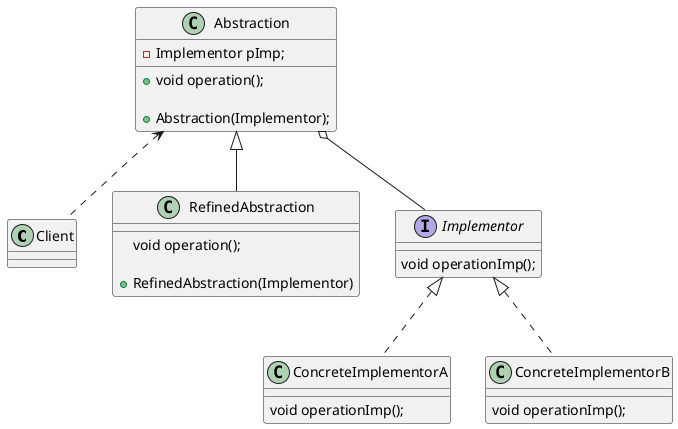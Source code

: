 @startuml
'https://plantuml.com/class-diagram

class Client{}

class Abstraction{
    - Implementor pImp;

    + void operation();

    + Abstraction(Implementor);
}

Class RefinedAbstraction{
    void operation();

    + RefinedAbstraction(Implementor)
}

interface Implementor{
    void operationImp();
}

class ConcreteImplementorA{
    void operationImp();
}

class ConcreteImplementorB{
    void operationImp();
}


Abstraction o-- Implementor

Abstraction <|-- RefinedAbstraction

Implementor <|.. ConcreteImplementorA
Implementor <|.. ConcreteImplementorB

Abstraction <.. Client

@enduml